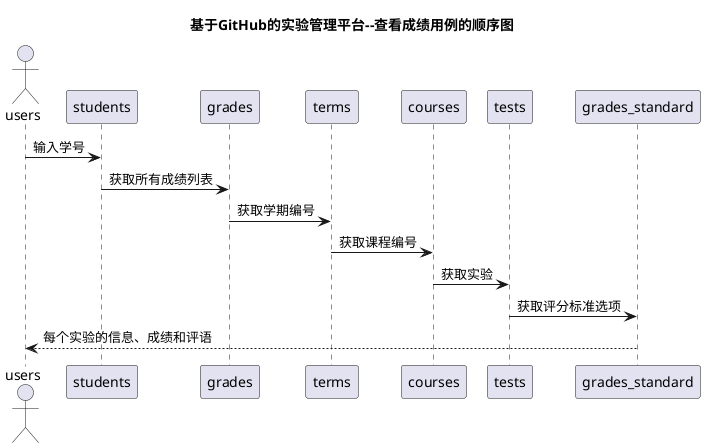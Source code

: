 @startuml
title 基于GitHub的实验管理平台--查看成绩用例的顺序图
actor users
users -> students : 输入学号
students -> grades : 获取所有成绩列表
grades -> terms : 获取学期编号
terms -> courses : 获取课程编号
courses -> tests : 获取实验
tests -> grades_standard : 获取评分标准选项
grades_standard --> users:每个实验的信息、成绩和评语
@enduml
